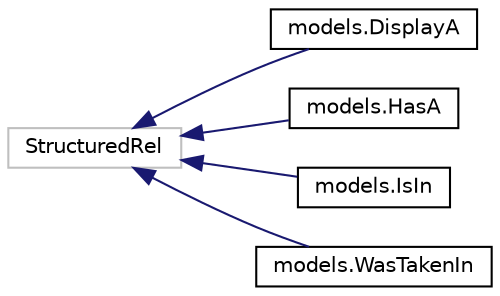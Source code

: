 digraph "Graphical Class Hierarchy"
{
 // LATEX_PDF_SIZE
  edge [fontname="Helvetica",fontsize="10",labelfontname="Helvetica",labelfontsize="10"];
  node [fontname="Helvetica",fontsize="10",shape=record];
  rankdir="LR";
  Node35 [label="StructuredRel",height=0.2,width=0.4,color="grey75", fillcolor="white", style="filled",tooltip=" "];
  Node35 -> Node0 [dir="back",color="midnightblue",fontsize="10",style="solid",fontname="Helvetica"];
  Node0 [label="models.DisplayA",height=0.2,width=0.4,color="black", fillcolor="white", style="filled",URL="$classmodels_1_1_display_a.html",tooltip="Relation class format for neo4j between people and Image More details."];
  Node35 -> Node37 [dir="back",color="midnightblue",fontsize="10",style="solid",fontname="Helvetica"];
  Node37 [label="models.HasA",height=0.2,width=0.4,color="black", fillcolor="white", style="filled",URL="$classmodels_1_1_has_a.html",tooltip="Relation class format for neo4j between Images and tags More details."];
  Node35 -> Node38 [dir="back",color="midnightblue",fontsize="10",style="solid",fontname="Helvetica"];
  Node38 [label="models.IsIn",height=0.2,width=0.4,color="black", fillcolor="white", style="filled",URL="$classmodels_1_1_is_in.html",tooltip="Relation class format for neo4j between Images and folders and folders More details."];
  Node35 -> Node39 [dir="back",color="midnightblue",fontsize="10",style="solid",fontname="Helvetica"];
  Node39 [label="models.WasTakenIn",height=0.2,width=0.4,color="black", fillcolor="white", style="filled",URL="$classmodels_1_1_was_taken_in.html",tooltip="Relation class format for neo4j between locations,cities,regions and countries More details."];
}
